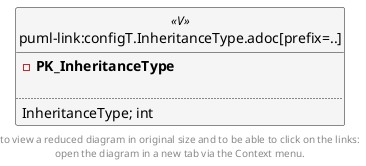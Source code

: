 @startuml
left to right direction
'top to bottom direction
hide circle
'avoide "." issues:
set namespaceSeparator none


skinparam class {
  BackgroundColor White
  BackgroundColor<<FN>> Yellow
  BackgroundColor<<FS>> Yellow
  BackgroundColor<<FT>> LightGray
  BackgroundColor<<IF>> Yellow
  BackgroundColor<<IS>> Yellow
  BackgroundColor<<P>> Aqua
  BackgroundColor<<PC>> Aqua
  BackgroundColor<<SN>> Yellow
  BackgroundColor<<SO>> SlateBlue
  BackgroundColor<<TF>> LightGray
  BackgroundColor<<TR>> Tomato
  BackgroundColor<<U>> White
  BackgroundColor<<V>> WhiteSmoke
  BackgroundColor<<X>> Aqua
}


entity "puml-link:configT.InheritanceType.adoc[prefix=..]" as configT.InheritanceType << V >> {
- **PK_InheritanceType**

..
InheritanceType; int
}


footer
to view a reduced diagram in original size and to be able to click on the links:
open the diagram in a new tab via the Context menu.
end footer

@enduml

